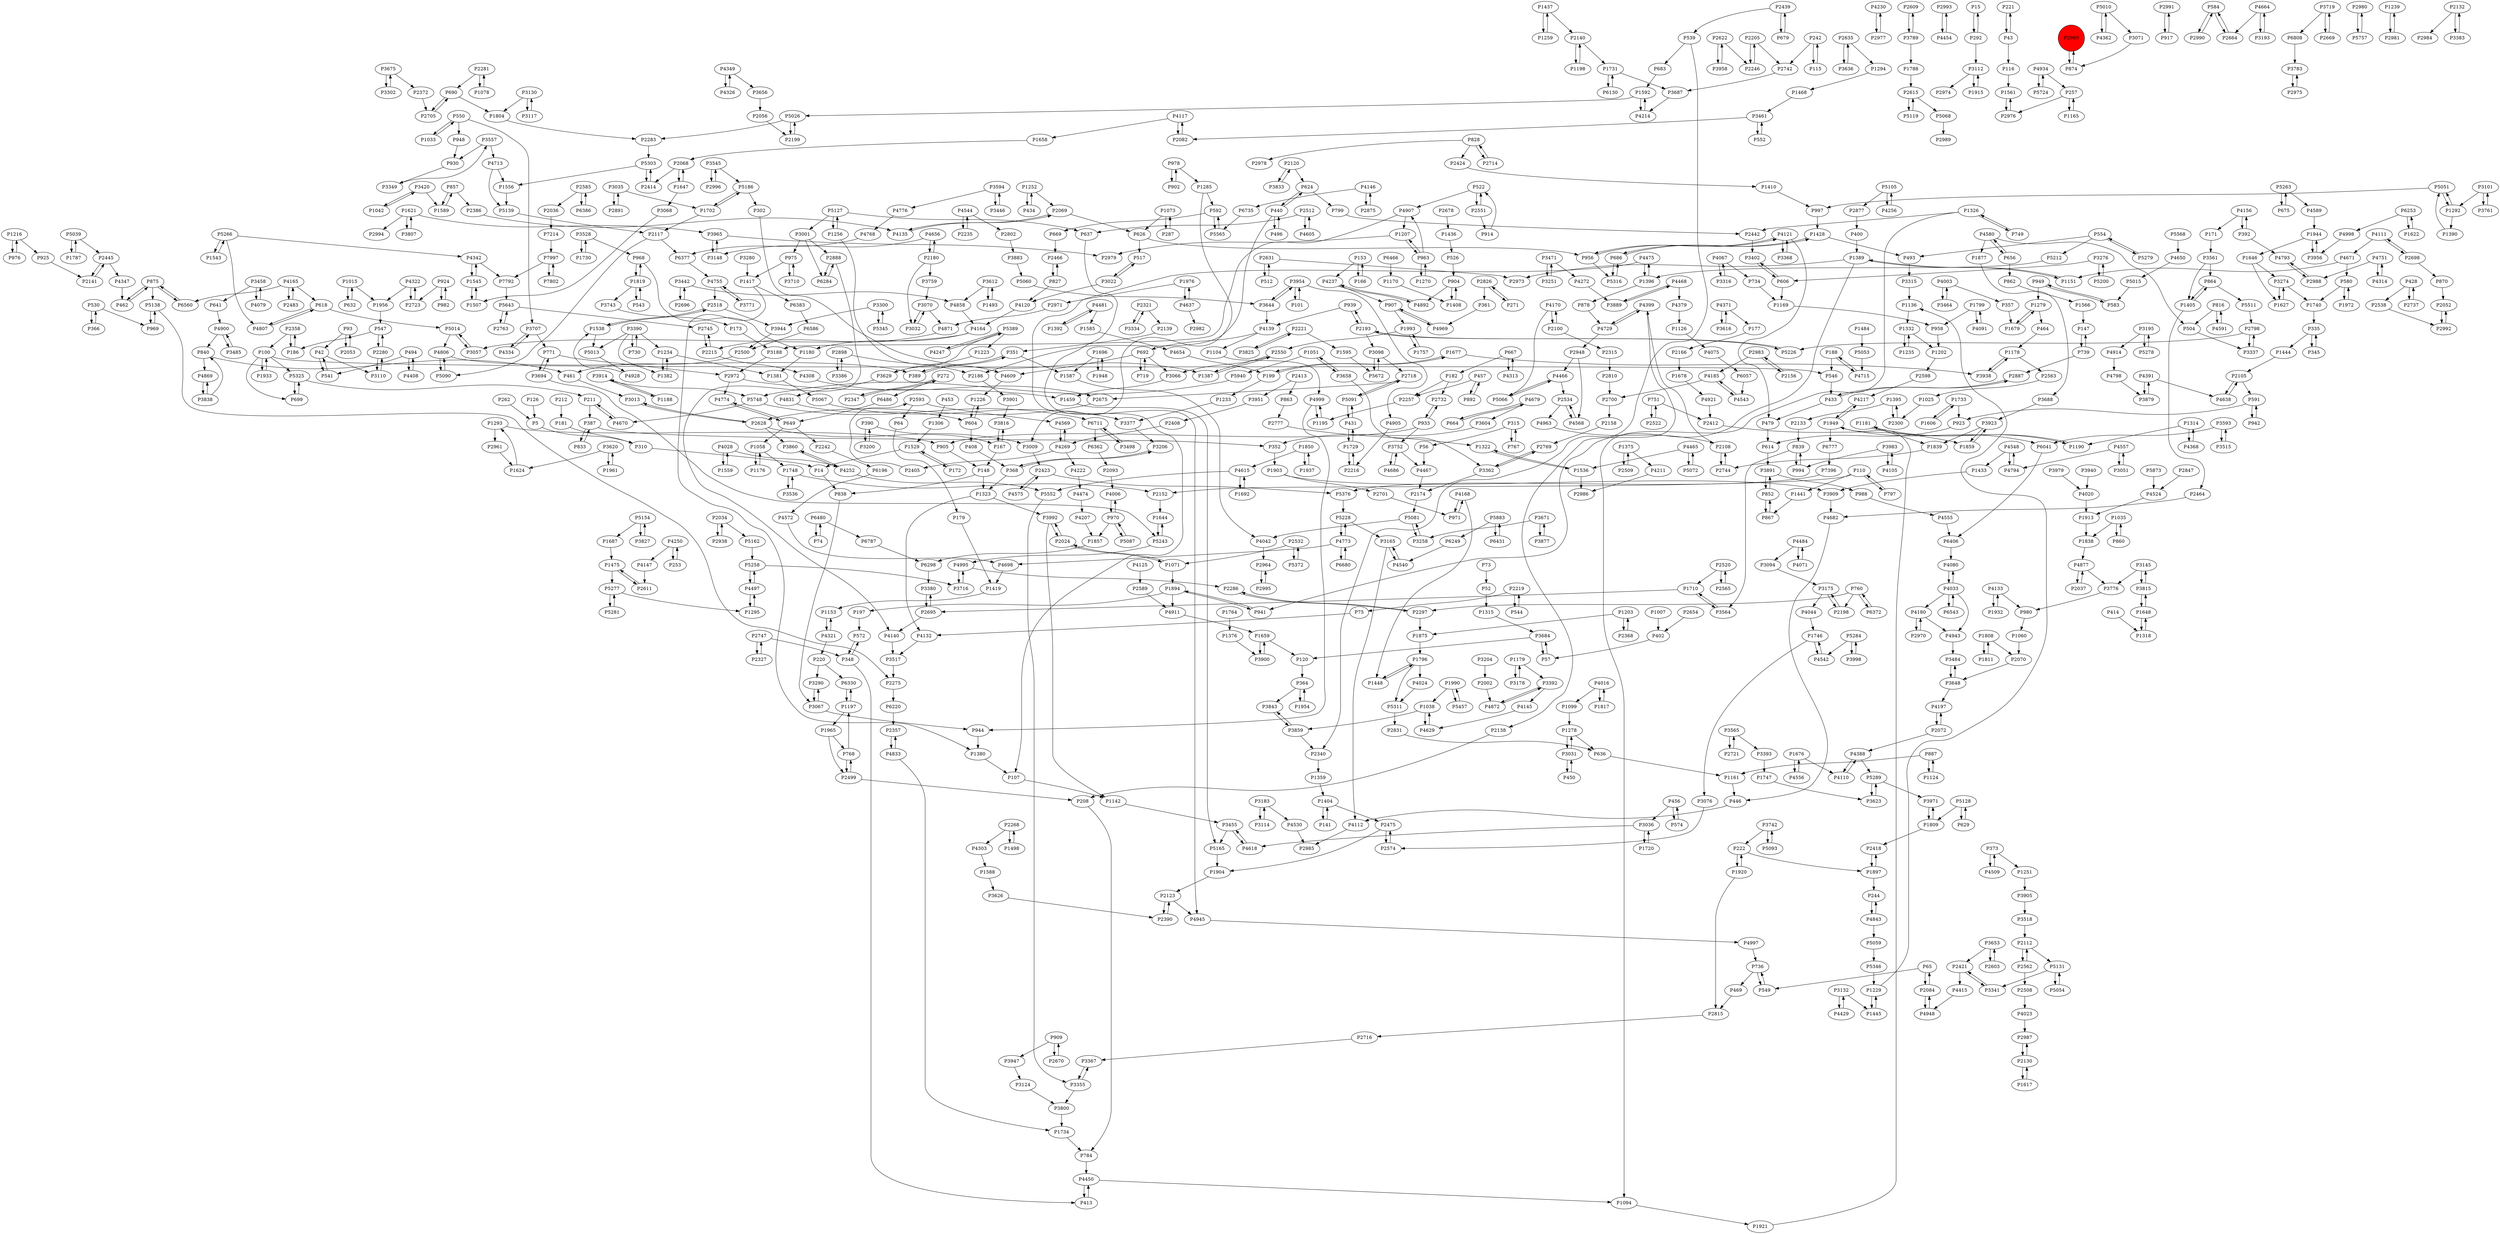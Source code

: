 digraph {
	P1428 -> P493
	P2442 -> P3402
	P4877 -> P2037
	P2072 -> P4197
	P2358 -> P100
	P1687 -> P1475
	P3761 -> P3101
	P4230 -> P2977
	P4133 -> P1932
	P3992 -> P2024
	P2961 -> P1624
	P1559 -> P4028
	P504 -> P3337
	P5568 -> P4650
	P1223 -> P3629
	P1007 -> P402
	P839 -> P994
	P4168 -> P971
	P2609 -> P3789
	P4033 -> P4180
	P4197 -> P2072
	P2002 -> P4872
	P1252 -> P434
	P14 -> P838
	P768 -> P1197
	P4020 -> P1913
	P1436 -> P526
	P2777 -> P1322
	P3648 -> P4197
	P3114 -> P3183
	P4140 -> P3517
	P2130 -> P2987
	P4544 -> P2802
	P4222 -> P4474
	P2108 -> P4399
	P3302 -> P3675
	P1322 -> P1536
	P1894 -> P197
	P335 -> P1444
	P1993 -> P1757
	P3464 -> P4003
	P1731 -> P6130
	P1809 -> P2418
	P2993 -> P4454
	P5087 -> P970
	P1404 -> P141
	P4831 -> P604
	P4117 -> P1658
	P1278 -> P636
	P1897 -> P2418
	P6298 -> P3380
	P1877 -> P3688
	P827 -> P2466
	P2551 -> P914
	P2423 -> P5376
	P2888 -> P6284
	P4755 -> P3771
	P3594 -> P3446
	P618 -> P4807
	P3274 -> P1627
	P4349 -> P4326
	P2744 -> P2108
	P686 -> P5316
	P1710 -> P2695
	P5131 -> P5054
	P4548 -> P4794
	P4997 -> P736
	P2631 -> P2973
	P4637 -> P1976
	P4237 -> P907
	P4347 -> P462
	P1099 -> P1278
	P4575 -> P2423
	P1622 -> P6253
	P1734 -> P784
	P1256 -> P4609
	P220 -> P3290
	P4798 -> P3879
	P390 -> P167
	P1729 -> P431
	P994 -> P839
	P592 -> P669
	P100 -> P1933
	P626 -> P956
	P2565 -> P2520
	P2268 -> P1498
	P828 -> P2978
	P2340 -> P1359
	P2280 -> P547
	P2598 -> P4217
	P3442 -> P4858
	P1259 -> P1437
	P4943 -> P3484
	P272 -> P6486
	P4524 -> P1913
	P3742 -> P5093
	P949 -> P583
	P4147 -> P2611
	P949 -> P1279
	P2445 -> P2141
	P3051 -> P4557
	P3455 -> P5165
	P1857 -> P6298
	P5072 -> P4465
	P3688 -> P3923
	P3390 -> P5013
	P3251 -> P3471
	P1161 -> P446
	P3101 -> P3761
	P1659 -> P3900
	P1748 -> P2152
	P3938 -> P1178
	P4773 -> P5228
	P541 -> P42
	P387 -> P833
	P2551 -> P522
	P4170 -> P2100
	P1234 -> P1382
	P302 -> P1387
	P930 -> P3349
	P1696 -> P1948
	P15 -> P292
	P1536 -> P2986
	P3124 -> P3800
	P2123 -> P2390
	P469 -> P2815
	P1417 -> P1380
	P5066 -> P4466
	P3393 -> P1747
	P1627 -> P3274
	P1382 -> P1234
	P2408 -> P4269
	P5059 -> P5346
	P4475 -> P107
	P5552 -> P3355
	P1405 -> P864
	P522 -> P4907
	P771 -> P2972
	P1292 -> P1390
	P580 -> P1972
	P2424 -> P1410
	P390 -> P3200
	P7214 -> P7997
	P4388 -> P4110
	P3001 -> P6284
	P1617 -> P2130
	P4755 -> P2518
	P1094 -> P1921
	P1390 -> P5051
	P887 -> P1161
	P5105 -> P4256
	P221 -> P43
	P3001 -> P2888
	P5015 -> P583
	P2611 -> P1475
	P1178 -> P2563
	P1448 -> P1796
	P4185 -> P2700
	P624 -> P440
	P1796 -> P1448
	P924 -> P2723
	P2747 -> P348
	P958 -> P1202
	P4572 -> P4698
	P5154 -> P3827
	P2105 -> P591
	P2888 -> P4140
	P366 -> P530
	P2875 -> P4146
	P153 -> P166
	P5119 -> P2615
	P3710 -> P975
	P4945 -> P4997
	P4016 -> P1099
	P909 -> P2670
	P2969 -> P874
	P3035 -> P2891
	P3098 -> P2718
	P5883 -> P6249
	P4892 -> P4237
	P335 -> P345
	P7997 -> P7792
	P1073 -> P287
	P3833 -> P2120
	P4557 -> P4794
	P1587 -> P4042
	P351 -> P1587
	P3594 -> P4776
	P3471 -> P4272
	P3031 -> P450
	P2215 -> P4308
	P5 -> P310
	P3807 -> P1621
	P2534 -> P4963
	P4774 -> P649
	P3771 -> P4755
	P2034 -> P2938
	P2718 -> P2675
	P4871 -> P2215
	P2216 -> P1729
	P197 -> P572
	P1990 -> P1038
	P690 -> P1804
	P2972 -> P1459
	P1015 -> P1956
	P4146 -> P2875
	P1949 -> P6041
	P7997 -> P7802
	P1252 -> P2069
	P3859 -> P2340
	P6383 -> P6586
	P3965 -> P3148
	P4580 -> P1877
	P4391 -> P3879
	P3022 -> P517
	P1949 -> P6777
	P4314 -> P4751
	P2439 -> P679
	P1170 -> P1408
	P1035 -> P860
	P3653 -> P2421
	P2522 -> P751
	P4877 -> P3776
	P892 -> P457
	P1595 -> P5672
	P1677 -> P199
	P3752 -> P4467
	P2737 -> P428
	P1176 -> P1058
	P968 -> P1180
	P402 -> P57
	P3420 -> P1589
	P1545 -> P4342
	P4530 -> P2985
	P1226 -> P604
	P4321 -> P220
	P683 -> P1592
	P1408 -> P904
	P4091 -> P1799
	P6480 -> P74
	P3485 -> P4900
	P768 -> P2499
	P2698 -> P4111
	P526 -> P904
	P494 -> P4408
	P7396 -> P5376
	P1536 -> P1322
	P5266 -> P4807
	P3743 -> P173
	P2205 -> P2742
	P5289 -> P3971
	P3838 -> P4869
	P4326 -> P4349
	P5200 -> P3276
	P970 -> P4006
	P546 -> P433
	P864 -> P5511
	P878 -> P4729
	P211 -> P387
	P4170 -> P5066
	P692 -> P719
	P686 -> P1428
	P5081 -> P3258
	P1624 -> P1293
	P948 -> P930
	P1285 -> P3009
	P4003 -> P357
	P6711 -> P3498
	P167 -> P3816
	P4794 -> P4548
	P3827 -> P5154
	P1538 -> P5013
	P2052 -> P2992
	P1169 -> P958
	P4322 -> P1956
	P220 -> P6330
	P5565 -> P592
	P5165 -> P1904
	P591 -> P942
	P4468 -> P3889
	P2550 -> P3066
	P2716 -> P3367
	P4679 -> P3604
	P1592 -> P5026
	P110 -> P797
	P1799 -> P4091
	P5093 -> P3742
	P3561 -> P864
	P2414 -> P5303
	P4023 -> P2987
	P3368 -> P4121
	P1976 -> P4637
	P1648 -> P3815
	P2585 -> P6386
	P2520 -> P1710
	P4121 -> P3368
	P4121 -> P956
	P3900 -> P1659
	P6480 -> P6787
	P440 -> P2186
	P547 -> P186
	P73 -> P52
	P5091 -> P431
	P3392 -> P4145
	P4006 -> P970
	P408 -> P368
	P2991 -> P917
	P2321 -> P3334
	P3789 -> P2609
	P3623 -> P5289
	P852 -> P867
	P3280 -> P1417
	P1179 -> P3178
	P1606 -> P1733
	P4075 -> P6057
	P917 -> P2991
	P1903 -> P2701
	P2037 -> P4877
	P182 -> P2732
	P2180 -> P3759
	P3446 -> P3594
	P1417 -> P6383
	P1035 -> P1838
	P1433 -> P3909
	P42 -> P541
	P6377 -> P4755
	P839 -> P3564
	P3671 -> P3877
	P3148 -> P3965
	P4497 -> P5258
	P3565 -> P3393
	P2140 -> P1731
	P624 -> P799
	P574 -> P456
	P6560 -> P875
	P2615 -> P5119
	P584 -> P2664
	P4670 -> P211
	P2675 -> P2628
	P3859 -> P3843
	P2315 -> P2810
	P1730 -> P3528
	P1396 -> P878
	P4252 -> P5552
	P6057 -> P4543
	P2357 -> P4833
	P4540 -> P3165
	P4969 -> P907
	P4467 -> P2174
	P2321 -> P2139
	P6196 -> P4572
	P433 -> P479
	P3909 -> P4682
	P2971 -> P4871
	P3022 -> P4120
	P1256 -> P5127
	P3905 -> P3518
	P816 -> P4591
	P368 -> P1323
	P5303 -> P1556
	P2802 -> P3883
	P2696 -> P3442
	P3112 -> P2974
	P6680 -> P4773
	P2300 -> P1395
	P1702 -> P5186
	P1731 -> P3687
	P3130 -> P1804
	P1819 -> P3743
	P2327 -> P2747
	P939 -> P2193
	P242 -> P2742
	P3341 -> P2421
	P3117 -> P3130
	P4776 -> P4768
	P1747 -> P3623
	P3067 -> P944
	P2988 -> P4793
	P2603 -> P3653
	P4105 -> P3983
	P3954 -> P101
	P1621 -> P2994
	P5284 -> P4542
	P6372 -> P760
	P2297 -> P1875
	P4391 -> P4638
	P4999 -> P1195
	P3658 -> P3362
	P3716 -> P4995
	P1954 -> P364
	P3719 -> P6808
	P530 -> P366
	P2512 -> P4605
	P2980 -> P5757
	P4481 -> P1392
	P292 -> P15
	P988 -> P4555
	P3461 -> P552
	P6777 -> P7396
	P1746 -> P4542
	P799 -> P2442
	P1179 -> P3392
	P1216 -> P976
	P2268 -> P4303
	P656 -> P862
	P3036 -> P1720
	P1389 -> P1151
	P3616 -> P4371
	P4843 -> P5059
	P1692 -> P4615
	P1678 -> P4921
	P626 -> P517
	P2705 -> P690
	P1894 -> P941
	P4833 -> P1734
	P1961 -> P3620
	P739 -> P147
	P42 -> P3110
	P1235 -> P1332
	P6431 -> P5883
	P440 -> P496
	P4125 -> P2589
	P1437 -> P2140
	P554 -> P493
	P2423 -> P4575
	P2615 -> P5068
	P3951 -> P2408
	P4556 -> P1676
	P4120 -> P4164
	P5258 -> P4497
	P3545 -> P2996
	P1658 -> P2068
	P649 -> P4774
	P1295 -> P4497
	P65 -> P549
	P4773 -> P6680
	P4033 -> P4943
	P862 -> P1566
	P1239 -> P2981
	P461 -> P3013
	P4256 -> P5105
	P3992 -> P1142
	P43 -> P116
	P5748 -> P6711
	P5243 -> P1644
	P3094 -> P3175
	P923 -> P614
	P2563 -> P1025
	P1956 -> P547
	P2981 -> P1239
	P4509 -> P373
	P4484 -> P4071
	P2628 -> P3860
	P874 -> P2969
	P2635 -> P3636
	P3193 -> P4664
	P4544 -> P2235
	P272 -> P2347
	P5051 -> P997
	P43 -> P221
	P2631 -> P512
	P3110 -> P2280
	P3684 -> P120
	P2798 -> P3337
	P389 -> P351
	P4751 -> P4314
	P413 -> P4450
	P2975 -> P3783
	P5511 -> P2798
	P2180 -> P4656
	P4342 -> P7792
	P1875 -> P1796
	P736 -> P549
	P3175 -> P4044
	P734 -> P1169
	P4713 -> P1556
	P1498 -> P2268
	P4568 -> P2534
	P244 -> P4843
	P4474 -> P4207
	P2593 -> P64
	P583 -> P949
	P3891 -> P988
	P760 -> P2297
	P2574 -> P2475
	P4269 -> P4222
	P5091 -> P2718
	P5228 -> P4773
	P907 -> P4969
	P904 -> P4892
	P5243 -> P4995
	P2898 -> P3386
	P2140 -> P1198
	P2622 -> P3958
	P4557 -> P3051
	P4591 -> P816
	P3274 -> P1740
	P5281 -> P5277
	P4033 -> P4080
	P2193 -> P3098
	P636 -> P1161
	P315 -> P56
	P5105 -> P2877
	P171 -> P3561
	P3983 -> P994
	P2701 -> P971
	P4858 -> P4164
	P186 -> P2358
	P3707 -> P4334
	P1285 -> P592
	P2593 -> P4569
	P5277 -> P5281
	P2072 -> P4388
	P550 -> P948
	P5724 -> P4934
	P4609 -> P1226
	P2483 -> P4165
	P3334 -> P2321
	P3947 -> P3124
	P1445 -> P1229
	P2635 -> P1294
	P2589 -> P4911
	P1197 -> P1965
	P3940 -> P4020
	P4067 -> P3316
	P942 -> P591
	P2199 -> P5026
	P550 -> P1033
	P976 -> P1216
	P147 -> P739
	P1202 -> P2598
	P1679 -> P1279
	P3752 -> P4686
	P3032 -> P3070
	P3367 -> P3355
	P543 -> P1819
	P1920 -> P2815
	P2714 -> P828
	P857 -> P2386
	P4165 -> P6560
	P1180 -> P1381
	P3694 -> P5243
	P2421 -> P3341
	P93 -> P42
	P1894 -> P4911
	P400 -> P1389
	P1294 -> P1468
	P1437 -> P1259
	P3183 -> P4530
	P2664 -> P584
	P2132 -> P2984
	P2987 -> P2130
	P3914 -> P5748
	P3815 -> P1648
	P1647 -> P2068
	P1292 -> P5051
	P2386 -> P4135
	P2500 -> P461
	P3877 -> P3671
	P1058 -> P1748
	P3653 -> P2603
	P100 -> P5325
	P2372 -> P2705
	P1326 -> P749
	P4247 -> P5389
	P784 -> P4450
	P4928 -> P1538
	P1538 -> P2518
	P6253 -> P4998
	P3195 -> P4914
	P3066 -> P1459
	P2193 -> P939
	P2831 -> P636
	P1648 -> P1318
	P522 -> P2551
	P3067 -> P3290
	P6466 -> P1170
	P1126 -> P4075
	P4111 -> P2698
	P2562 -> P2112
	P5026 -> P2283
	P3458 -> P4079
	P3290 -> P3067
	P1293 -> P905
	P2198 -> P3175
	P1441 -> P867
	P315 -> P767
	P153 -> P4237
	P1104 -> P4999
	P978 -> P902
	P1181 -> P1190
	P3377 -> P3206
	P2405 -> P2593
	P2466 -> P827
	P2024 -> P1071
	P1033 -> P550
	P3956 -> P1944
	P4905 -> P2216
	P2297 -> P2286
	P2082 -> P4117
	P3687 -> P4214
	P1507 -> P1545
	P2970 -> P4180
	P5051 -> P1292
	P4028 -> P4252
	P110 -> P2152
	P2877 -> P400
	P760 -> P6372
	P1323 -> P4132
	P494 -> P541
	P1592 -> P4214
	P3825 -> P2221
	P3057 -> P5014
	P6586 -> P2500
	P257 -> P2976
	P3098 -> P5672
	P287 -> P1073
	P3518 -> P2112
	P1585 -> P4654
	P222 -> P1897
	P3901 -> P3816
	P1811 -> P1808
	P4907 -> P3188
	P3675 -> P2372
	P2100 -> P2315
	P2670 -> P909
	P2723 -> P4322
	P5389 -> P3629
	P2242 -> P6196
	P2117 -> P5090
	P5014 -> P3057
	P4269 -> P2405
	P614 -> P3891
	P5139 -> P2117
	P3068 -> P1507
	P749 -> P1326
	P6130 -> P1731
	P2678 -> P1436
	P5068 -> P2989
	P4806 -> P5090
	P592 -> P5565
	P970 -> P1857
	P3132 -> P1445
	P5010 -> P4362
	P1796 -> P5311
	P1151 -> P1389
	P2538 -> P2992
	P5090 -> P4806
	P2024 -> P3992
	P3009 -> P2423
	P2628 -> P3013
	P2068 -> P1647
	P4569 -> P4269
	P3071 -> P874
	P1278 -> P3031
	P1404 -> P2475
	P2368 -> P1203
	P120 -> P364
	P6711 -> P6362
	P4111 -> P4671
	P2995 -> P2964
	P2695 -> P4140
	P606 -> P1169
	P2518 -> P3944
	P1944 -> P3956
	P6041 -> P6406
	P1696 -> P1587
	P4003 -> P3464
	P2520 -> P2565
	P115 -> P242
	P2518 -> P1538
	P56 -> P4467
	P3315 -> P1136
	P1543 -> P5266
	P166 -> P153
	P1181 -> P1839
	P606 -> P3402
	P4637 -> P2982
	P4156 -> P171
	P679 -> P2439
	P3178 -> P1179
	P4729 -> P2948
	P2550 -> P1387
	P550 -> P3707
	P310 -> P14
	P2186 -> P3901
	P1972 -> P580
	P4146 -> P6735
	P969 -> P5138
	P2508 -> P4023
	P852 -> P3891
	P211 -> P4670
	P4168 -> P1448
	P5672 -> P3098
	P5940 -> P5748
	P4914 -> P4798
	P75 -> P4132
	P1190 -> P1181
	P5873 -> P4524
	P4067 -> P734
	P1921 -> P1949
	P3188 -> P2972
	P1315 -> P3684
	P530 -> P969
	P2219 -> P544
	P667 -> P182
	P760 -> P2198
	P2108 -> P2744
	P1203 -> P2368
	P1165 -> P257
	P4044 -> P1746
	P172 -> P1529
	P554 -> P5279
	P1375 -> P4211
	P3195 -> P5278
	P4481 -> P1585
	P4408 -> P494
	P1646 -> P3274
	P604 -> P1226
	P357 -> P1679
	P3620 -> P1624
	P3838 -> P840
	P618 -> P5014
	P840 -> P461
	P3954 -> P4905
	P1804 -> P2283
	P428 -> P2538
	P1234 -> P1381
	P1746 -> P3076
	P1788 -> P2615
	P2084 -> P65
	P4729 -> P4399
	P52 -> P1315
	P5154 -> P1687
	P5289 -> P3623
	P2130 -> P1617
	P364 -> P1954
	P2763 -> P5643
	P3362 -> P2769
	P253 -> P4250
	P3883 -> P5060
	P2056 -> P2199
	P2439 -> P539
	P3891 -> P852
	P6330 -> P1197
	P3383 -> P2132
	P6253 -> P1622
	P1937 -> P1850
	P199 -> P1677
	P392 -> P4793
	P1251 -> P3905
	P3564 -> P1710
	P875 -> P462
	P2221 -> P1595
	P2976 -> P1561
	P4121 -> P479
	P141 -> P1404
	P1965 -> P768
	P5060 -> P3644
	P414 -> P1318
	P1153 -> P4321
	P4995 -> P3716
	P4117 -> P2082
	P2123 -> P4945
	P126 -> P5
	P2120 -> P624
	P364 -> P3843
	P74 -> P6480
	P914 -> P522
	P547 -> P2280
	P179 -> P1419
	P3707 -> P771
	P4214 -> P1592
	P1071 -> P1894
	P1216 -> P925
	P4650 -> P5015
	P907 -> P1993
	P580 -> P1740
	P860 -> P1035
	P5026 -> P2199
	P2105 -> P4638
	P1904 -> P2123
	P496 -> P440
	P1306 -> P1529
	P649 -> P2242
	P3923 -> P1839
	P909 -> P3947
	P816 -> P504
	P257 -> P1165
	P3013 -> P2628
	P101 -> P3954
	P5278 -> P3195
	P453 -> P1306
	P1396 -> P4475
	P2445 -> P4347
	P4934 -> P257
	P857 -> P1589
	P3889 -> P4468
	P4768 -> P6377
	P5010 -> P3071
	P4139 -> P692
	P4145 -> P4629
	P4638 -> P2105
	P1419 -> P1153
	P1740 -> P335
	P5372 -> P2532
	P6220 -> P2357
	P4454 -> P2993
	P4165 -> P618
	P3528 -> P1730
	P4656 -> P3148
	P649 -> P1058
	P3515 -> P3593
	P924 -> P982
	P5316 -> P686
	P4024 -> P5311
	P110 -> P1441
	P1676 -> P4110
	P4963 -> P2108
	P3355 -> P3367
	P4371 -> P177
	P1195 -> P4999
	P902 -> P978
	P2412 -> P1859
	P2156 -> P2983
	P1932 -> P4133
	P667 -> P4313
	P1025 -> P2300
	P4080 -> P4033
	P6735 -> P5565
	P3719 -> P2669
	P1178 -> P3938
	P4362 -> P5010
	P5186 -> P302
	P4313 -> P667
	P4399 -> P2138
	P2810 -> P2700
	P456 -> P574
	P3536 -> P1748
	P1566 -> P147
	P1375 -> P2509
	P6386 -> P2585
	P440 -> P624
	P1293 -> P2961
	P730 -> P3390
	P1136 -> P1332
	P3658 -> P1051
	P177 -> P2166
	P3612 -> P1493
	P692 -> P4609
	P5389 -> P1223
	P956 -> P5316
	P4679 -> P664
	P2421 -> P4415
	P4342 -> P1545
	P5228 -> P3165
	P3684 -> P57
	P3200 -> P390
	P4872 -> P3392
	P4207 -> P1857
	P2215 -> P2745
	P348 -> P572
	P2826 -> P361
	P3076 -> P2574
	P1207 -> P963
	P3979 -> P4020
	P3604 -> P352
	P939 -> P4139
	P3815 -> P3145
	P3498 -> P6711
	P3944 -> P2500
	P457 -> P892
	P262 -> P5
	P4272 -> P3889
	P5277 -> P1295
	P1395 -> P2133
	P1561 -> P2976
	P4686 -> P3752
	P1060 -> P2070
	P457 -> P2257
	P4211 -> P2986
	P2100 -> P4170
	P3145 -> P3776
	P1051 -> P5940
	P348 -> P413
	P1318 -> P1648
	P1229 -> P1445
	P2669 -> P3719
	P1729 -> P2216
	P188 -> P546
	P4793 -> P2988
	P1799 -> P958
	P4164 -> P1180
	P3971 -> P1809
	P1710 -> P3564
	P3392 -> P4872
	P3362 -> P2174
	P1993 -> P2550
	P1038 -> P4629
	P2281 -> P1078
	P5131 -> P3341
	P2983 -> P4185
	P6543 -> P4033
	P1556 -> P5139
	P3204 -> P2002
	P3035 -> P1702
	P5279 -> P554
	P4252 -> P3860
	P1279 -> P464
	P188 -> P4715
	P1787 -> P5039
	P5138 -> P2275
	P1859 -> P3923
	P933 -> P2732
	P4900 -> P840
	P4998 -> P3956
	P1720 -> P3036
	P1326 -> P1094
	P368 -> P3206
	P373 -> P1251
	P3557 -> P4713
	P554 -> P5212
	P6406 -> P4080
	P2742 -> P3687
	P4589 -> P1944
	P5053 -> P4715
	P4921 -> P2412
	P3112 -> P1915
	P4664 -> P2664
	P4016 -> P1817
	P4629 -> P1038
	P2280 -> P3110
	P3671 -> P3258
	P199 -> P1233
	P4682 -> P446
	P4751 -> P2988
	P944 -> P1380
	P978 -> P1285
	P4250 -> P4147
	P1197 -> P6330
	P3675 -> P3302
	P3636 -> P2635
	P4071 -> P4484
	P4806 -> P389
	P1475 -> P2611
	P2221 -> P3825
	P2084 -> P4948
	P963 -> P4907
	P3471 -> P3251
	P2117 -> P6377
	P3300 -> P5345
	P2948 -> P4466
	P2180 -> P3032
	P544 -> P2219
	P3742 -> P222
	P4907 -> P1207
	P5263 -> P4589
	P2132 -> P3383
	P3694 -> P771
	P3561 -> P1405
	P751 -> P2522
	P464 -> P1178
	P2138 -> P208
	P2983 -> P2156
	P4948 -> P2084
	P4548 -> P1433
	P2972 -> P4774
	P2499 -> P208
	P1915 -> P3112
	P433 -> P2887
	P6808 -> P3783
	P7802 -> P7997
	P3402 -> P606
	P1808 -> P2070
	P1380 -> P107
	P1976 -> P2971
	P3276 -> P606
	P690 -> P2705
	P982 -> P924
	P4466 -> P2534
	P1545 -> P1507
	P446 -> P4112
	P1314 -> P4368
	P833 -> P387
	P1323 -> P3992
	P1270 -> P963
	P4671 -> P1151
	P373 -> P4509
	P5263 -> P675
	P2112 -> P2562
	P1392 -> P4481
	P2732 -> P933
	P4133 -> P980
	P3380 -> P2695
	P1819 -> P543
	P1588 -> P3626
	P173 -> P3188
	P1071 -> P2024
	P3629 -> P4831
	P4180 -> P2970
	P968 -> P1819
	P7792 -> P5643
	P479 -> P614
	P4250 -> P253
	P3355 -> P3800
	P3484 -> P3648
	P345 -> P335
	P2347 -> P272
	P2275 -> P6220
	P3626 -> P2390
	P4450 -> P1094
	P1990 -> P5457
	P1702 -> P2117
	P2509 -> P1375
	P980 -> P1060
	P5643 -> P2763
	P3455 -> P4618
	P4807 -> P618
	P1405 -> P2464
	P2654 -> P402
	P3759 -> P3070
	P637 -> P4945
	P4618 -> P3455
	P431 -> P5091
	P517 -> P3022
	P1389 -> P941
	P2585 -> P2036
	P1038 -> P3859
	P1389 -> P2973
	P3656 -> P2056
	P2257 -> P1195
	P4656 -> P2180
	P1078 -> P2281
	P875 -> P5138
	P1529 -> P14
	P4475 -> P1396
	P1621 -> P3807
	P2464 -> P4682
	P222 -> P1920
	P3316 -> P4067
	P93 -> P2053
	P3843 -> P3859
	P4664 -> P3193
	P632 -> P1015
	P549 -> P736
	P456 -> P3036
	P181 -> P310
	P3031 -> P1278
	P3860 -> P4252
	P4615 -> P5552
	P591 -> P923
	P2036 -> P7214
	P5325 -> P699
	P116 -> P1561
	P1850 -> P4615
	P3517 -> P2275
	P5127 -> P637
	P4654 -> P199
	P3958 -> P2622
	P4033 -> P6543
	P3783 -> P2975
	P975 -> P1417
	P4042 -> P2964
	P167 -> P148
	P3442 -> P2696
	P828 -> P2424
	P827 -> P4120
	P242 -> P115
	P4399 -> P4729
	P65 -> P2084
	P2747 -> P2327
	P1676 -> P4556
	P4773 -> P4698
	P2700 -> P2158
	P4999 -> P944
	P5128 -> P1809
	P2418 -> P1897
	P2141 -> P2445
	P905 -> P148
	P4349 -> P3656
	P3258 -> P5081
	P5376 -> P5228
	P3206 -> P368
	P970 -> P5087
	P1647 -> P3068
	P5039 -> P1787
	P387 -> P352
	P493 -> P3315
	P5643 -> P2745
	P4237 -> P4892
	P1475 -> P5277
	P2695 -> P3380
	P1410 -> P997
	P2070 -> P3648
	P2964 -> P2995
	P4371 -> P3616
	P2219 -> P75
	P3776 -> P980
	P3276 -> P5200
	P3620 -> P1961
	P971 -> P4168
	P5748 -> P4670
	P5266 -> P1543
	P5757 -> P2980
	P3914 -> P1188
	P4217 -> P1949
	P1493 -> P3612
	P431 -> P1729
	P5258 -> P3716
	P1897 -> P244
	P2499 -> P768
	P2532 -> P5372
	P4165 -> P2483
	P1188 -> P3914
	P699 -> P5325
	P875 -> P6560
	P6362 -> P2093
	P584 -> P2990
	P3644 -> P3954
	P1808 -> P1811
	P5162 -> P5258
	P2390 -> P2123
	P6284 -> P2888
	P3923 -> P1859
	P867 -> P852
	P863 -> P2777
	P736 -> P469
	P4269 -> P4569
	P975 -> P3710
	P4112 -> P2985
	P5311 -> P2831
	P3130 -> P3117
	P1042 -> P3420
	P3557 -> P930
	P4465 -> P1536
	P1757 -> P1993
	P1644 -> P5243
	P5039 -> P2445
	P292 -> P3112
	P5226 -> P2193
	P1764 -> P1376
	P352 -> P1903
	P4698 -> P1419
	P2826 -> P271
	P3337 -> P2798
	P4833 -> P2357
	P1332 -> P1235
	P5266 -> P4342
	P3165 -> P4540
	P4079 -> P3458
	P3593 -> P6041
	P4995 -> P2286
	P3998 -> P5284
	P3789 -> P1788
	P767 -> P315
	P2139 -> P351
	P1051 -> P3658
	P1944 -> P1646
	P2948 -> P4568
	P4497 -> P1295
	P1381 -> P5067
	P4466 -> P5066
	P3175 -> P2198
	P1933 -> P100
	P3800 -> P1734
	P1733 -> P923
	P2205 -> P2246
	P5067 -> P3377
	P3420 -> P1042
	P4715 -> P188
	P3458 -> P641
	P4843 -> P244
	P2069 -> P626
	P4164 -> P3057
	P2174 -> P5081
	P2622 -> P2246
	P4388 -> P5289
	P3593 -> P3515
	P1332 -> P1202
	P1326 -> P2442
	P1207 -> P2979
	P2898 -> P2186
	P5284 -> P3998
	P669 -> P2466
	P271 -> P2826
	P4110 -> P4388
	P2120 -> P3833
	P2698 -> P870
	P1817 -> P4016
	P1428 -> P686
	P3036 -> P4618
	P840 -> P4869
	P4185 -> P4543
	P4605 -> P2512
	P1733 -> P1606
	P2413 -> P3951
	P1659 -> P120
	P450 -> P3031
	P1965 -> P2499
	P4139 -> P1104
	P4303 -> P1588
	P2358 -> P186
	P4028 -> P1559
	P797 -> P110
	P57 -> P3684
	P2990 -> P584
	P1589 -> P857
	P5081 -> P4042
	P3612 -> P4858
	P771 -> P3694
	P392 -> P4156
	P2246 -> P2205
	P4135 -> P2069
	P1529 -> P172
	P1484 -> P5053
	P5325 -> P211
	P1459 -> P5165
	P462 -> P875
	P2992 -> P2052
	P6486 -> P649
	P1819 -> P968
	P1920 -> P222
	P2562 -> P2508
	P4869 -> P3838
	P3132 -> P4429
	P3965 -> P2979
	P3386 -> P2898
	P100 -> P699
	P2532 -> P1071
	P552 -> P3461
	P512 -> P2631
	P3816 -> P167
	P997 -> P1428
	P5127 -> P3001
	P107 -> P1142
	P2283 -> P5303
	P572 -> P348
	P3954 -> P3644
	P1142 -> P3455
	P208 -> P784
	P2769 -> P3362
	P4543 -> P4185
	P3001 -> P975
	P3390 -> P730
	P1058 -> P1176
	P1314 -> P1190
	P4934 -> P5724
	P3879 -> P4391
	P838 -> P3067
	P963 -> P1207
	P4429 -> P3132
	P4180 -> P4943
	P4132 -> P3517
	P870 -> P2052
	P4713 -> P5139
	P5346 -> P1229
	P100 -> P546
	P4334 -> P3707
	P1838 -> P4877
	P3545 -> P5186
	P2053 -> P93
	P4542 -> P1746
	P2512 -> P637
	P434 -> P1252
	P5013 -> P4928
	P3145 -> P3815
	P5127 -> P1256
	P5212 -> P1396
	P864 -> P1405
	P148 -> P1323
	P4911 -> P1659
	P3101 -> P1292
	P5389 -> P4247
	P3565 -> P2721
	P2718 -> P5091
	P3648 -> P3484
	P2996 -> P3545
	P2938 -> P2034
	P3183 -> P3114
	P4580 -> P656
	P2475 -> P2574
	P2413 -> P863
	P629 -> P5128
	P4468 -> P4379
	P2534 -> P4568
	P1748 -> P3536
	P1949 -> P4217
	P1677 -> P3938
	P4484 -> P3094
	P3528 -> P968
	P3390 -> P1382
	P361 -> P4969
	P1198 -> P2140
	P2166 -> P1678
	P2034 -> P5162
	P4580 -> P504
	P1621 -> P3965
	P2798 -> P5226
	P5303 -> P2414
	P5186 -> P1702
	P3070 -> P4871
	P4450 -> P413
	P5457 -> P1990
	P2158 -> P2769
	P1387 -> P2550
	P5014 -> P4806
	P1395 -> P2300
	P4465 -> P5072
	P4322 -> P2723
	P2286 -> P2297
	P3983 -> P4105
	P656 -> P4580
	P751 -> P2412
	P4156 -> P392
	P1646 -> P1627
	P1229 -> P1136
	P4379 -> P1126
	P5883 -> P6431
	P2847 -> P4524
	P1359 -> P1404
	P6249 -> P4540
	P692 -> P3066
	P4368 -> P1314
	P428 -> P2737
	P4900 -> P3485
	P2891 -> P3035
	P148 -> P838
	P1015 -> P632
	P212 -> P181
	P4615 -> P1692
	P2068 -> P2414
	P1903 -> P3909
	P3644 -> P4139
	P539 -> P683
	P2069 -> P4135
	P1233 -> P3377
	P675 -> P5263
	P3349 -> P3557
	P963 -> P1270
	P2721 -> P3565
	P2475 -> P1904
	P3461 -> P2082
	P1279 -> P1679
	P351 -> P389
	P3165 -> P4112
	P4555 -> P6406
	P1948 -> P1696
	P182 -> P2257
	P2193 -> P5226
	P887 -> P1124
	P739 -> P2887
	P4671 -> P580
	P2112 -> P5131
	P2093 -> P4006
	P64 -> P179
	P3070 -> P3032
	P2887 -> P433
	P933 -> P905
	P2815 -> P2716
	P1839 -> P2744
	P3390 -> P1234
	P2977 -> P4230
	P4321 -> P1153
	P6787 -> P6298
	P1203 -> P1875
	P719 -> P692
	P5128 -> P629
	P925 -> P2141
	P1468 -> P3461
	P828 -> P2714
	P2235 -> P4544
	P2152 -> P1644
	P2745 -> P2215
	P4415 -> P4948
	P1850 -> P1937
	P5138 -> P969
	P933 -> P3752
	P5054 -> P5131
	P956 -> P4121
	P2133 -> P839
	P604 -> P408
	P5345 -> P3300
	P1444 -> P2105
	P1809 -> P3971
	P1124 -> P887
	P664 -> P4679
	P641 -> P4900
	P1376 -> P3900
	P2281 -> P690
	P941 -> P1894
	P1073 -> P626
	P539 -> P2340
	P1796 -> P4024
	P2628 -> P3009
	P4308 -> P2675
	P3300 -> P3944
	P1913 -> P1838
	P904 -> P1408
	P2969 [shape=circle]
	P2969 [style=filled]
	P2969 [fillcolor=red]
}